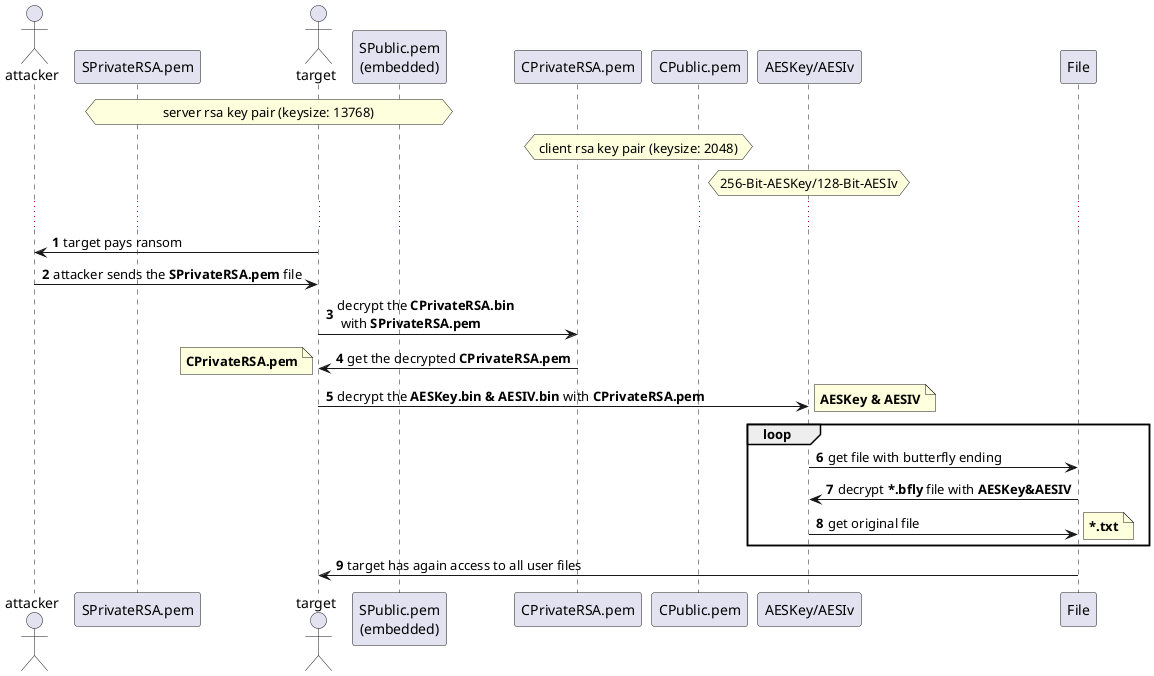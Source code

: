 @startuml
'https://plantuml.com/sequence-diagram

actor attacker
participant SPrivateRSA.pem as SPrivate
actor target
participant "SPublic.pem\n(embedded)" as SPublic
participant CPrivateRSA.pem as CPrivate
participant CPublic.pem as CPublic
participant "AESKey/AESIv" as AESKey
participant File
'participant AESKeySQL.sql as AESKeySQL

autonumber
hnote over SPrivate, SPublic: server rsa key pair (keysize: 13768)
hnote over CPrivate, CPublic: client rsa key pair (keysize: 2048)
hnote over AESKey: 256-Bit-AESKey/128-Bit-AESIv
...
attacker <- target: target pays ransom
attacker -> target: attacker sends the **SPrivateRSA.pem** file

target -> CPrivate: decrypt the **CPrivateRSA.bin**\n with **SPrivateRSA.pem**
CPrivate -> target: get the decrypted **CPrivateRSA.pem**
note left: **CPrivateRSA.pem**
target -> AESKey: decrypt the **AESKey.bin & AESIV.bin** with **CPrivateRSA.pem**
note right: **AESKey & AESIV**

loop
File <- AESKey: get file with butterfly ending
File -> AESKey: decrypt ***.bfly** file with **AESKey&AESIV**
File <- AESKey: get original file
note right: **~*.txt**
end
File -> target: target has again access to all user files

@enduml